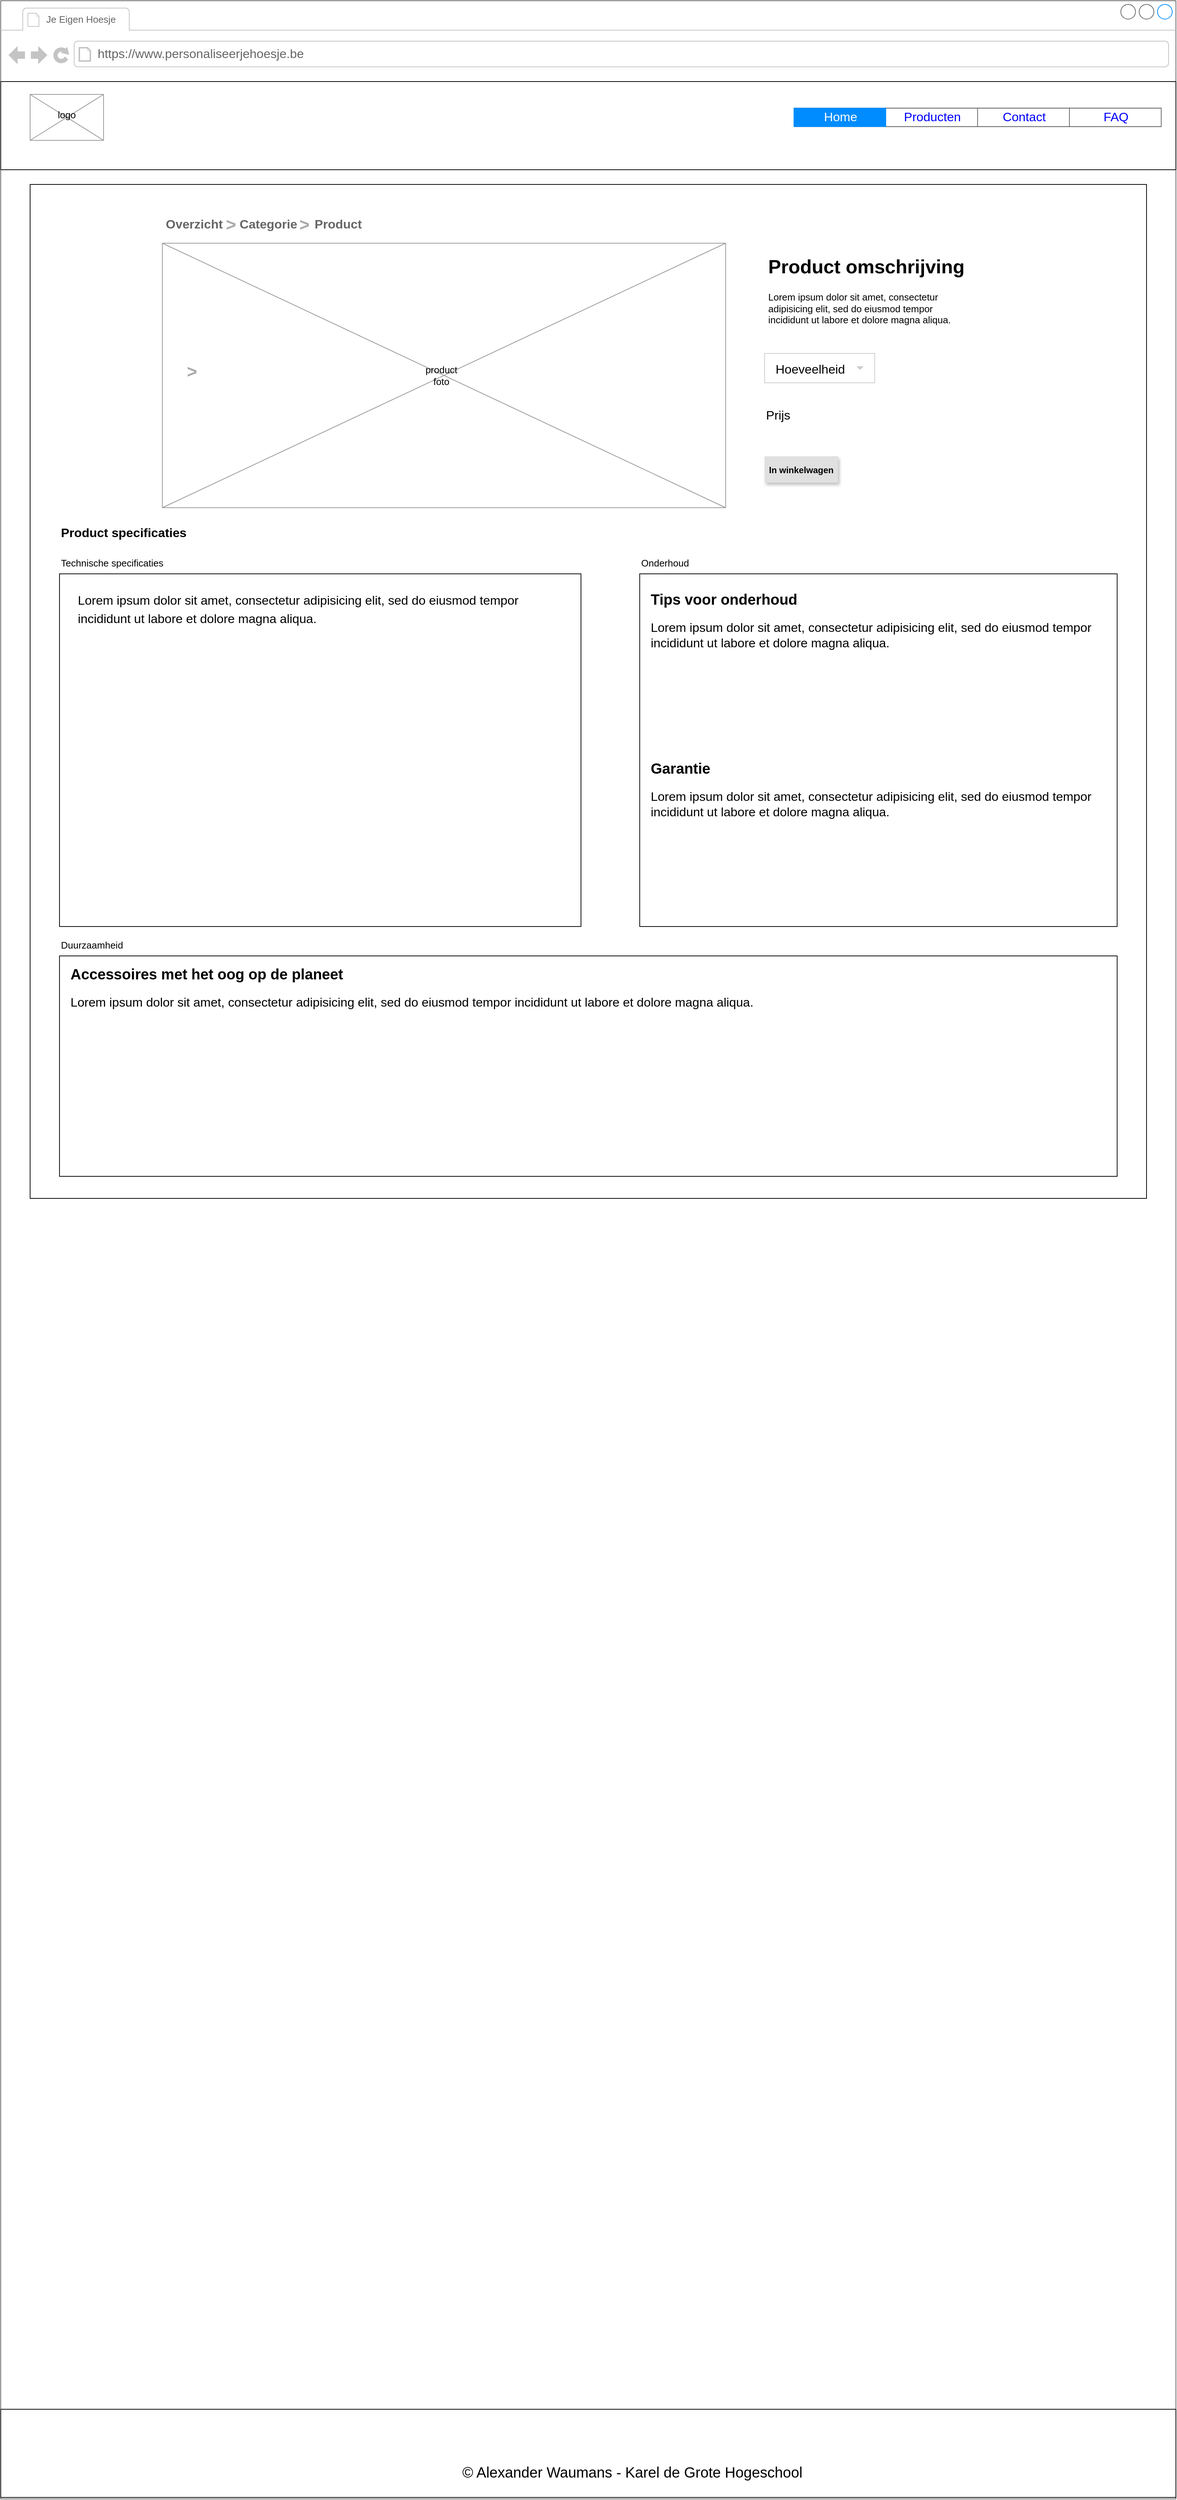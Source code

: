 <mxfile version="20.8.16" type="device"><diagram name="Page-1" id="SKqdrsshhp45XYysitIH"><mxGraphModel dx="2390" dy="3212" grid="1" gridSize="10" guides="1" tooltips="1" connect="1" arrows="1" fold="1" page="1" pageScale="1" pageWidth="1600" pageHeight="900" math="0" shadow="0"><root><mxCell id="0"/><mxCell id="1" parent="0"/><mxCell id="_pExrbcJz39Th_tU5sy6-2" value="" style="whiteSpace=wrap;html=1;" parent="1" vertex="1"><mxGeometry y="-1590" width="900" height="1600" as="geometry"/></mxCell><mxCell id="_pExrbcJz39Th_tU5sy6-3" value="" style="strokeWidth=1;shadow=0;dashed=0;align=center;html=1;shape=mxgraph.mockup.containers.browserWindow;rSize=0;strokeColor=#666666;strokeColor2=#008cff;strokeColor3=#c4c4c4;mainText=,;recursiveResize=0;" parent="1" vertex="1"><mxGeometry y="-1800" width="1600" height="3400" as="geometry"/></mxCell><mxCell id="NrWv8S9VDsMGytrzxx5T-1" value="" style="whiteSpace=wrap;html=1;strokeColor=default;fontSize=20;" parent="_pExrbcJz39Th_tU5sy6-3" vertex="1"><mxGeometry y="110" width="1600" height="120" as="geometry"/></mxCell><mxCell id="6R_X2aWFo36A_LbSvaEK-64" value="" style="rounded=0;whiteSpace=wrap;html=1;fontSize=17;" parent="_pExrbcJz39Th_tU5sy6-3" vertex="1"><mxGeometry x="80" y="760" width="770" height="450" as="geometry"/></mxCell><mxCell id="6R_X2aWFo36A_LbSvaEK-63" value="" style="rounded=0;whiteSpace=wrap;html=1;fontSize=17;" parent="_pExrbcJz39Th_tU5sy6-3" vertex="1"><mxGeometry x="80" y="750" width="770" height="320" as="geometry"/></mxCell><mxCell id="6R_X2aWFo36A_LbSvaEK-62" value="" style="rounded=0;whiteSpace=wrap;html=1;fontSize=17;" parent="_pExrbcJz39Th_tU5sy6-3" vertex="1"><mxGeometry x="80" y="750" width="200" height="100" as="geometry"/></mxCell><mxCell id="6R_X2aWFo36A_LbSvaEK-10" value="" style="rounded=0;whiteSpace=wrap;html=1;fontSize=13;" parent="_pExrbcJz39Th_tU5sy6-3" vertex="1"><mxGeometry x="80" y="670" width="770" height="430" as="geometry"/></mxCell><mxCell id="6R_X2aWFo36A_LbSvaEK-9" value="" style="rounded=0;whiteSpace=wrap;html=1;fontSize=13;" parent="_pExrbcJz39Th_tU5sy6-3" vertex="1"><mxGeometry x="80" y="670" width="120" height="60" as="geometry"/></mxCell><mxCell id="6R_X2aWFo36A_LbSvaEK-7" value="" style="rounded=0;whiteSpace=wrap;html=1;fontSize=13;" parent="_pExrbcJz39Th_tU5sy6-3" vertex="1"><mxGeometry x="560" y="280" width="300" height="360" as="geometry"/></mxCell><mxCell id="_pExrbcJz39Th_tU5sy6-4" value="&lt;font style=&quot;font-size: 13px;&quot;&gt;Je Eigen Hoesje&lt;/font&gt;" style="strokeWidth=1;shadow=0;dashed=0;align=center;html=1;shape=mxgraph.mockup.containers.anchor;fontSize=17;fontColor=#666666;align=left;" parent="_pExrbcJz39Th_tU5sy6-3" vertex="1"><mxGeometry x="60" y="12" width="90" height="26" as="geometry"/></mxCell><mxCell id="_pExrbcJz39Th_tU5sy6-5" value="https://www.personaliseerjehoesje.be" style="strokeWidth=1;shadow=0;dashed=0;align=center;html=1;shape=mxgraph.mockup.containers.anchor;rSize=0;fontSize=17;fontColor=#666666;align=left;" parent="_pExrbcJz39Th_tU5sy6-3" vertex="1"><mxGeometry x="130" y="60" width="250" height="26" as="geometry"/></mxCell><mxCell id="_pExrbcJz39Th_tU5sy6-18" value="" style="verticalLabelPosition=bottom;shadow=0;dashed=0;align=center;html=1;verticalAlign=top;strokeWidth=1;shape=mxgraph.mockup.graphics.simpleIcon;strokeColor=#999999;fontSize=13;" parent="_pExrbcJz39Th_tU5sy6-3" vertex="1"><mxGeometry x="40" y="127.5" width="100" height="62.5" as="geometry"/></mxCell><mxCell id="_pExrbcJz39Th_tU5sy6-20" value="logo" style="text;html=1;strokeColor=none;fillColor=none;align=center;verticalAlign=middle;whiteSpace=wrap;rounded=0;fontSize=13;" parent="_pExrbcJz39Th_tU5sy6-3" vertex="1"><mxGeometry x="60" y="140" width="60" height="30" as="geometry"/></mxCell><mxCell id="6R_X2aWFo36A_LbSvaEK-1" value="" style="rounded=0;whiteSpace=wrap;html=1;fontSize=13;" parent="_pExrbcJz39Th_tU5sy6-3" vertex="1"><mxGeometry x="40" y="250" width="1520" height="1380" as="geometry"/></mxCell><mxCell id="6R_X2aWFo36A_LbSvaEK-2" value="" style="verticalLabelPosition=bottom;shadow=0;dashed=0;align=center;html=1;verticalAlign=top;strokeWidth=1;shape=mxgraph.mockup.graphics.simpleIcon;strokeColor=#999999;fontSize=13;" parent="_pExrbcJz39Th_tU5sy6-3" vertex="1"><mxGeometry x="220" y="330" width="767" height="360" as="geometry"/></mxCell><mxCell id="6R_X2aWFo36A_LbSvaEK-4" value="product&lt;br&gt;foto" style="text;html=1;strokeColor=none;fillColor=none;align=center;verticalAlign=middle;whiteSpace=wrap;rounded=0;fontSize=13;" parent="_pExrbcJz39Th_tU5sy6-3" vertex="1"><mxGeometry x="570" y="495" width="60" height="30" as="geometry"/></mxCell><mxCell id="6R_X2aWFo36A_LbSvaEK-6" value="&lt;h1&gt;Product omschrijving&lt;/h1&gt;&lt;p&gt;Lorem ipsum dolor sit amet, consectetur adipisicing elit, sed do eiusmod tempor incididunt ut labore et dolore magna aliqua.&lt;/p&gt;" style="text;html=1;strokeColor=none;fillColor=none;spacing=5;spacingTop=-20;whiteSpace=wrap;overflow=hidden;rounded=0;fontSize=13;" parent="_pExrbcJz39Th_tU5sy6-3" vertex="1"><mxGeometry x="1040" y="340" width="280" height="350" as="geometry"/></mxCell><mxCell id="6R_X2aWFo36A_LbSvaEK-8" value="Product specificaties" style="text;html=1;strokeColor=none;fillColor=none;align=left;verticalAlign=middle;whiteSpace=wrap;rounded=0;fontSize=17;fontStyle=1" parent="_pExrbcJz39Th_tU5sy6-3" vertex="1"><mxGeometry x="80" y="710" width="180" height="30" as="geometry"/></mxCell><mxCell id="6R_X2aWFo36A_LbSvaEK-11" value="Technische specificaties" style="text;html=1;strokeColor=none;fillColor=none;align=left;verticalAlign=middle;whiteSpace=wrap;rounded=0;fontSize=13;" parent="_pExrbcJz39Th_tU5sy6-3" vertex="1"><mxGeometry x="80" y="750" width="180" height="30" as="geometry"/></mxCell><mxCell id="6R_X2aWFo36A_LbSvaEK-47" value="Overzicht" style="strokeWidth=1;shadow=0;dashed=0;align=center;html=1;shape=mxgraph.mockup.navigation.anchor;fontSize=17;fontColor=#666666;fontStyle=1;" parent="_pExrbcJz39Th_tU5sy6-3" vertex="1"><mxGeometry x="233" y="290" width="60" height="30" as="geometry"/></mxCell><mxCell id="6R_X2aWFo36A_LbSvaEK-49" value="Categorie" style="strokeWidth=1;shadow=0;dashed=0;align=center;html=1;shape=mxgraph.mockup.navigation.anchor;fontSize=17;fontColor=#666666;fontStyle=1;" parent="_pExrbcJz39Th_tU5sy6-3" vertex="1"><mxGeometry x="334" y="290" width="60" height="30" as="geometry"/></mxCell><mxCell id="6R_X2aWFo36A_LbSvaEK-51" value="Product" style="strokeWidth=1;shadow=0;dashed=0;align=center;html=1;shape=mxgraph.mockup.navigation.anchor;fontSize=17;fontColor=#666666;fontStyle=1;" parent="_pExrbcJz39Th_tU5sy6-3" vertex="1"><mxGeometry x="429" y="290" width="60" height="30" as="geometry"/></mxCell><mxCell id="6R_X2aWFo36A_LbSvaEK-50" value="&gt;" style="strokeWidth=1;shadow=0;dashed=0;align=center;html=1;shape=mxgraph.mockup.navigation.anchor;fontSize=24;fontColor=#aaaaaa;fontStyle=1;" parent="_pExrbcJz39Th_tU5sy6-3" vertex="1"><mxGeometry x="403" y="290" width="20" height="30" as="geometry"/></mxCell><mxCell id="6R_X2aWFo36A_LbSvaEK-56" value="&gt;" style="strokeWidth=1;shadow=0;dashed=0;align=center;html=1;shape=mxgraph.mockup.navigation.anchor;fontSize=24;fontColor=#aaaaaa;fontStyle=1;" parent="_pExrbcJz39Th_tU5sy6-3" vertex="1"><mxGeometry x="303" y="290" width="20" height="30" as="geometry"/></mxCell><mxCell id="6R_X2aWFo36A_LbSvaEK-65" value="" style="rounded=0;whiteSpace=wrap;html=1;fontSize=17;" parent="_pExrbcJz39Th_tU5sy6-3" vertex="1"><mxGeometry x="80" y="780" width="710" height="480" as="geometry"/></mxCell><mxCell id="6R_X2aWFo36A_LbSvaEK-66" value="Onderhoud" style="text;html=1;strokeColor=none;fillColor=none;align=left;verticalAlign=middle;whiteSpace=wrap;rounded=0;fontSize=13;" parent="_pExrbcJz39Th_tU5sy6-3" vertex="1"><mxGeometry x="870" y="750" width="180" height="30" as="geometry"/></mxCell><mxCell id="6R_X2aWFo36A_LbSvaEK-67" value="" style="rounded=0;whiteSpace=wrap;html=1;fontSize=17;" parent="_pExrbcJz39Th_tU5sy6-3" vertex="1"><mxGeometry x="870" y="780" width="650" height="480" as="geometry"/></mxCell><mxCell id="6R_X2aWFo36A_LbSvaEK-68" value="Duurzaamheid" style="text;html=1;strokeColor=none;fillColor=none;align=left;verticalAlign=middle;whiteSpace=wrap;rounded=0;fontSize=13;" parent="_pExrbcJz39Th_tU5sy6-3" vertex="1"><mxGeometry x="80" y="1270" width="180" height="30" as="geometry"/></mxCell><mxCell id="6R_X2aWFo36A_LbSvaEK-69" value="" style="rounded=0;whiteSpace=wrap;html=1;fontSize=17;" parent="_pExrbcJz39Th_tU5sy6-3" vertex="1"><mxGeometry x="80" y="1300" width="1440" height="300" as="geometry"/></mxCell><mxCell id="6R_X2aWFo36A_LbSvaEK-82" value="&lt;h1 style=&quot;font-size: 20px;&quot;&gt;Tips voor onderhoud&lt;/h1&gt;&lt;p&gt;Lorem ipsum dolor sit amet, consectetur adipisicing elit, sed do eiusmod tempor incididunt ut labore et dolore magna aliqua.&lt;/p&gt;" style="text;html=1;strokeColor=none;fillColor=none;spacing=5;spacingTop=-20;whiteSpace=wrap;overflow=hidden;rounded=0;fontSize=17;" parent="_pExrbcJz39Th_tU5sy6-3" vertex="1"><mxGeometry x="880" y="800" width="610" height="220" as="geometry"/></mxCell><mxCell id="6R_X2aWFo36A_LbSvaEK-128" value="&lt;h1 style=&quot;font-size: 20px;&quot;&gt;Garantie&lt;/h1&gt;&lt;p&gt;Lorem ipsum dolor sit amet, consectetur adipisicing elit, sed do eiusmod tempor incididunt ut labore et dolore magna aliqua.&lt;/p&gt;" style="text;html=1;strokeColor=none;fillColor=none;spacing=5;spacingTop=-20;whiteSpace=wrap;overflow=hidden;rounded=0;fontSize=17;" parent="_pExrbcJz39Th_tU5sy6-3" vertex="1"><mxGeometry x="880" y="1030" width="610" height="220" as="geometry"/></mxCell><mxCell id="6R_X2aWFo36A_LbSvaEK-129" value="&lt;h1 style=&quot;font-size: 20px;&quot;&gt;Accessoires met het oog op de planeet&lt;/h1&gt;&lt;p&gt;Lorem ipsum dolor sit amet, consectetur adipisicing elit, sed do eiusmod tempor incididunt ut labore et dolore magna aliqua.&lt;/p&gt;" style="text;html=1;strokeColor=none;fillColor=none;spacing=5;spacingTop=-20;whiteSpace=wrap;overflow=hidden;rounded=0;fontSize=17;" parent="_pExrbcJz39Th_tU5sy6-3" vertex="1"><mxGeometry x="90" y="1310" width="1420" height="280" as="geometry"/></mxCell><mxCell id="_pExrbcJz39Th_tU5sy6-13" value="" style="strokeWidth=1;shadow=0;dashed=0;align=center;html=1;shape=mxgraph.mockup.text.rrect;rSize=0;strokeColor=#666666;fontSize=13;" parent="_pExrbcJz39Th_tU5sy6-3" vertex="1"><mxGeometry x="1080" y="146.25" width="500" height="25" as="geometry"/></mxCell><mxCell id="_pExrbcJz39Th_tU5sy6-14" value="Producten" style="strokeColor=inherit;fillColor=inherit;gradientColor=inherit;strokeWidth=1;shadow=0;dashed=0;align=center;html=1;shape=mxgraph.mockup.text.rrect;rSize=0;fontSize=17;fontColor=#0000ff;" parent="_pExrbcJz39Th_tU5sy6-13" vertex="1"><mxGeometry x="125" width="125" height="25" as="geometry"/></mxCell><mxCell id="_pExrbcJz39Th_tU5sy6-15" value="Contact" style="strokeColor=inherit;fillColor=inherit;gradientColor=inherit;strokeWidth=1;shadow=0;dashed=0;align=center;html=1;shape=mxgraph.mockup.text.rrect;rSize=0;fontSize=17;fontColor=#0000ff;" parent="_pExrbcJz39Th_tU5sy6-13" vertex="1"><mxGeometry x="250" width="125" height="25" as="geometry"/></mxCell><mxCell id="_pExrbcJz39Th_tU5sy6-16" value="FAQ" style="strokeColor=inherit;fillColor=inherit;gradientColor=inherit;strokeWidth=1;shadow=0;dashed=0;align=center;html=1;shape=mxgraph.mockup.text.rrect;rSize=0;fontSize=17;fontColor=#0000ff;" parent="_pExrbcJz39Th_tU5sy6-13" vertex="1"><mxGeometry x="375" width="125" height="25" as="geometry"/></mxCell><mxCell id="_pExrbcJz39Th_tU5sy6-17" value="Home" style="strokeWidth=1;shadow=0;dashed=0;align=center;html=1;shape=mxgraph.mockup.text.rrect;rSize=0;fontSize=17;fontColor=#ffffff;fillColor=#008cff;strokeColor=#008cff;" parent="_pExrbcJz39Th_tU5sy6-13" vertex="1"><mxGeometry width="125" height="25" as="geometry"/></mxCell><mxCell id="6R_X2aWFo36A_LbSvaEK-74" value="In winkelwagen" style="dashed=0;align=center;fontSize=12;shape=rect;fillColor=#e0e0e0;strokeColor=none;fontStyle=1;shadow=1" parent="_pExrbcJz39Th_tU5sy6-3" vertex="1"><mxGeometry x="1040" y="620" width="100" height="36" as="geometry"/></mxCell><mxCell id="6R_X2aWFo36A_LbSvaEK-70" value="Prijs" style="text;html=1;strokeColor=none;fillColor=none;align=left;verticalAlign=middle;whiteSpace=wrap;rounded=0;fontSize=17;" parent="_pExrbcJz39Th_tU5sy6-3" vertex="1"><mxGeometry x="1040" y="550" width="60" height="30" as="geometry"/></mxCell><mxCell id="6R_X2aWFo36A_LbSvaEK-71" value="" style="dashed=0;align=center;fontSize=12;shape=rect;fillColor=#ffffff;strokeColor=#cccccc;" parent="_pExrbcJz39Th_tU5sy6-3" vertex="1"><mxGeometry x="1040" y="480" width="150" height="40" as="geometry"/></mxCell><mxCell id="6R_X2aWFo36A_LbSvaEK-72" value="Hoeveelheid" style="text;fontColor=#000000;verticalAlign=middle;spacingLeft=13;fontSize=17;" parent="6R_X2aWFo36A_LbSvaEK-71" vertex="1"><mxGeometry width="150" height="40" as="geometry"/></mxCell><mxCell id="6R_X2aWFo36A_LbSvaEK-73" value="" style="dashed=0;html=1;shape=mxgraph.gmdl.triangle;fillColor=#cccccc;strokeColor=none;fontSize=17;" parent="6R_X2aWFo36A_LbSvaEK-71" vertex="1"><mxGeometry x="1" y="0.5" width="10" height="5" relative="1" as="geometry"><mxPoint x="-25" y="-2.5" as="offset"/></mxGeometry></mxCell><mxCell id="HIxvTZw899CH3BXoSKw--10" value="&lt;h1 style=&quot;font-size: 20px;&quot;&gt;&lt;span style=&quot;background-color: initial; font-size: 17px; font-weight: normal;&quot;&gt;Lorem ipsum dolor sit amet, consectetur adipisicing elit, sed do eiusmod tempor incididunt ut labore et dolore magna aliqua.&lt;/span&gt;&lt;br&gt;&lt;/h1&gt;" style="text;html=1;strokeColor=none;fillColor=none;spacing=5;spacingTop=-20;whiteSpace=wrap;overflow=hidden;rounded=0;fontSize=17;" vertex="1" parent="_pExrbcJz39Th_tU5sy6-3"><mxGeometry x="100" y="800" width="670" height="220" as="geometry"/></mxCell><mxCell id="6R_X2aWFo36A_LbSvaEK-60" value="&gt;" style="strokeWidth=1;shadow=0;dashed=0;align=center;html=1;shape=mxgraph.mockup.navigation.anchor;fontSize=24;fontColor=#aaaaaa;fontStyle=1;" parent="1" vertex="1"><mxGeometry x="250" y="-1310" width="20" height="30" as="geometry"/></mxCell><mxCell id="HIxvTZw899CH3BXoSKw--11" value="" style="whiteSpace=wrap;html=1;strokeColor=default;fontSize=20;" vertex="1" parent="1"><mxGeometry y="1478" width="1600" height="120" as="geometry"/></mxCell><mxCell id="HIxvTZw899CH3BXoSKw--12" value="© Alexander Waumans - Karel de Grote Hogeschool" style="text;html=1;strokeColor=none;fillColor=none;align=center;verticalAlign=middle;whiteSpace=wrap;rounded=0;fontSize=20;" vertex="1" parent="1"><mxGeometry x="440" y="1548" width="840" height="30" as="geometry"/></mxCell></root></mxGraphModel></diagram></mxfile>